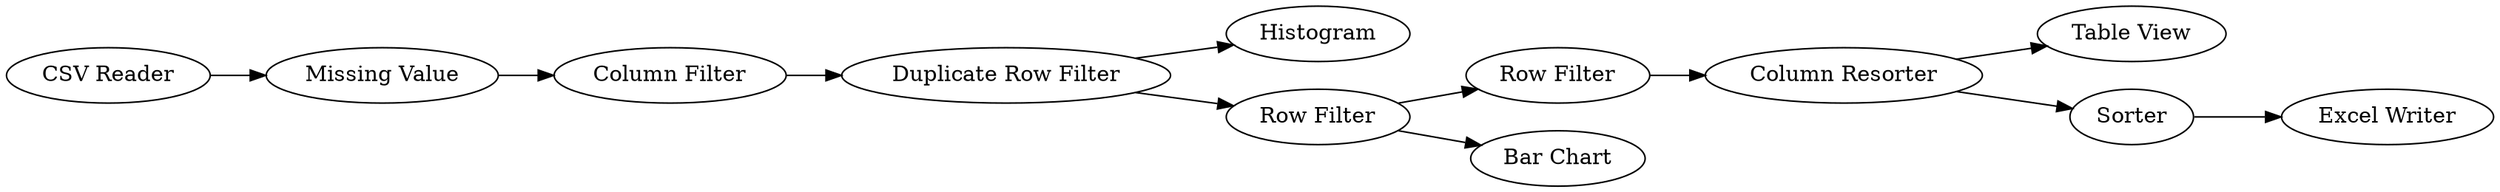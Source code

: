 digraph {
	"6623365882708502020_6" [label=Histogram]
	"6623365882708502020_10" [label="Table View"]
	"6623365882708502020_8" [label="Row Filter"]
	"6623365882708502020_1" [label="CSV Reader"]
	"6623365882708502020_2" [label="Missing Value"]
	"6623365882708502020_7" [label="Bar Chart"]
	"6623365882708502020_3" [label="Column Filter"]
	"6623365882708502020_4" [label="Duplicate Row Filter"]
	"6623365882708502020_9" [label="Column Resorter"]
	"6623365882708502020_11" [label=Sorter]
	"6623365882708502020_12" [label="Excel Writer"]
	"6623365882708502020_5" [label="Row Filter"]
	"6623365882708502020_5" -> "6623365882708502020_7"
	"6623365882708502020_8" -> "6623365882708502020_9"
	"6623365882708502020_4" -> "6623365882708502020_5"
	"6623365882708502020_2" -> "6623365882708502020_3"
	"6623365882708502020_3" -> "6623365882708502020_4"
	"6623365882708502020_9" -> "6623365882708502020_11"
	"6623365882708502020_11" -> "6623365882708502020_12"
	"6623365882708502020_1" -> "6623365882708502020_2"
	"6623365882708502020_4" -> "6623365882708502020_6"
	"6623365882708502020_9" -> "6623365882708502020_10"
	"6623365882708502020_5" -> "6623365882708502020_8"
	rankdir=LR
}
